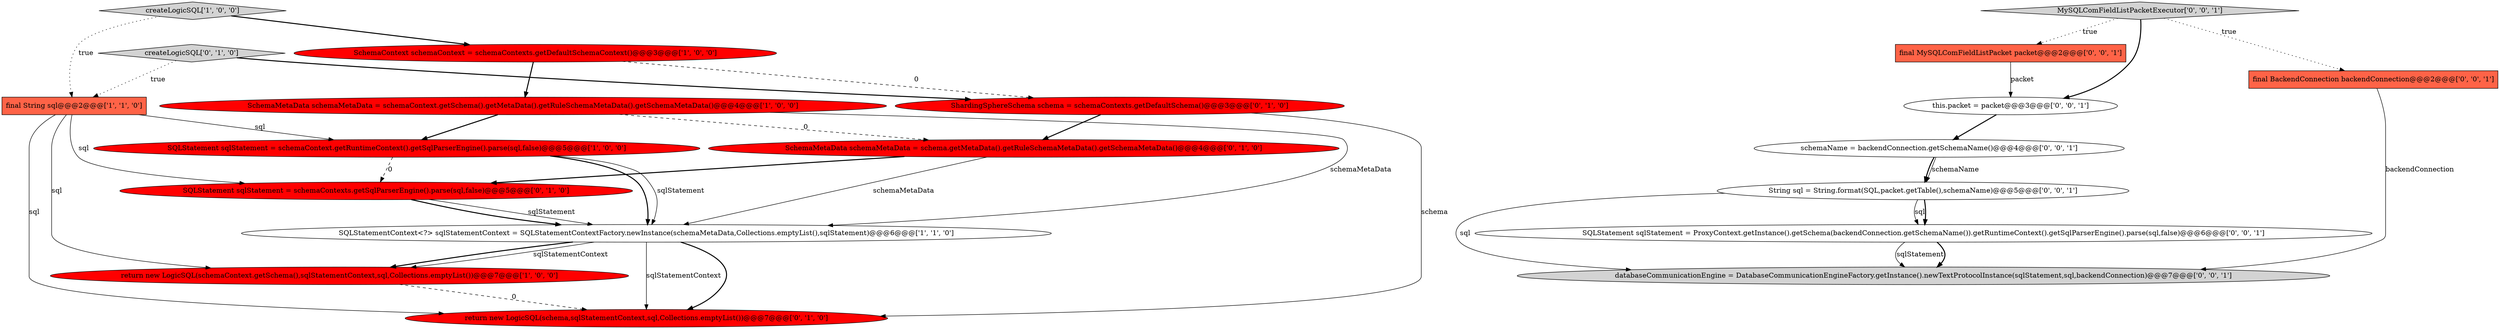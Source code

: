 digraph {
2 [style = filled, label = "SchemaMetaData schemaMetaData = schemaContext.getSchema().getMetaData().getRuleSchemaMetaData().getSchemaMetaData()@@@4@@@['1', '0', '0']", fillcolor = red, shape = ellipse image = "AAA1AAABBB1BBB"];
11 [style = filled, label = "ShardingSphereSchema schema = schemaContexts.getDefaultSchema()@@@3@@@['0', '1', '0']", fillcolor = red, shape = ellipse image = "AAA1AAABBB2BBB"];
18 [style = filled, label = "final MySQLComFieldListPacket packet@@@2@@@['0', '0', '1']", fillcolor = tomato, shape = box image = "AAA0AAABBB3BBB"];
4 [style = filled, label = "SchemaContext schemaContext = schemaContexts.getDefaultSchemaContext()@@@3@@@['1', '0', '0']", fillcolor = red, shape = ellipse image = "AAA1AAABBB1BBB"];
10 [style = filled, label = "createLogicSQL['0', '1', '0']", fillcolor = lightgray, shape = diamond image = "AAA0AAABBB2BBB"];
9 [style = filled, label = "SQLStatement sqlStatement = schemaContexts.getSqlParserEngine().parse(sql,false)@@@5@@@['0', '1', '0']", fillcolor = red, shape = ellipse image = "AAA1AAABBB2BBB"];
0 [style = filled, label = "final String sql@@@2@@@['1', '1', '0']", fillcolor = tomato, shape = box image = "AAA0AAABBB1BBB"];
6 [style = filled, label = "return new LogicSQL(schemaContext.getSchema(),sqlStatementContext,sql,Collections.emptyList())@@@7@@@['1', '0', '0']", fillcolor = red, shape = ellipse image = "AAA1AAABBB1BBB"];
8 [style = filled, label = "SchemaMetaData schemaMetaData = schema.getMetaData().getRuleSchemaMetaData().getSchemaMetaData()@@@4@@@['0', '1', '0']", fillcolor = red, shape = ellipse image = "AAA1AAABBB2BBB"];
14 [style = filled, label = "databaseCommunicationEngine = DatabaseCommunicationEngineFactory.getInstance().newTextProtocolInstance(sqlStatement,sql,backendConnection)@@@7@@@['0', '0', '1']", fillcolor = lightgray, shape = ellipse image = "AAA0AAABBB3BBB"];
16 [style = filled, label = "MySQLComFieldListPacketExecutor['0', '0', '1']", fillcolor = lightgray, shape = diamond image = "AAA0AAABBB3BBB"];
17 [style = filled, label = "this.packet = packet@@@3@@@['0', '0', '1']", fillcolor = white, shape = ellipse image = "AAA0AAABBB3BBB"];
3 [style = filled, label = "SQLStatement sqlStatement = schemaContext.getRuntimeContext().getSqlParserEngine().parse(sql,false)@@@5@@@['1', '0', '0']", fillcolor = red, shape = ellipse image = "AAA1AAABBB1BBB"];
7 [style = filled, label = "return new LogicSQL(schema,sqlStatementContext,sql,Collections.emptyList())@@@7@@@['0', '1', '0']", fillcolor = red, shape = ellipse image = "AAA1AAABBB2BBB"];
19 [style = filled, label = "SQLStatement sqlStatement = ProxyContext.getInstance().getSchema(backendConnection.getSchemaName()).getRuntimeContext().getSqlParserEngine().parse(sql,false)@@@6@@@['0', '0', '1']", fillcolor = white, shape = ellipse image = "AAA0AAABBB3BBB"];
13 [style = filled, label = "schemaName = backendConnection.getSchemaName()@@@4@@@['0', '0', '1']", fillcolor = white, shape = ellipse image = "AAA0AAABBB3BBB"];
15 [style = filled, label = "final BackendConnection backendConnection@@@2@@@['0', '0', '1']", fillcolor = tomato, shape = box image = "AAA0AAABBB3BBB"];
12 [style = filled, label = "String sql = String.format(SQL,packet.getTable(),schemaName)@@@5@@@['0', '0', '1']", fillcolor = white, shape = ellipse image = "AAA0AAABBB3BBB"];
5 [style = filled, label = "SQLStatementContext<?> sqlStatementContext = SQLStatementContextFactory.newInstance(schemaMetaData,Collections.emptyList(),sqlStatement)@@@6@@@['1', '1', '0']", fillcolor = white, shape = ellipse image = "AAA0AAABBB1BBB"];
1 [style = filled, label = "createLogicSQL['1', '0', '0']", fillcolor = lightgray, shape = diamond image = "AAA0AAABBB1BBB"];
15->14 [style = solid, label="backendConnection"];
1->4 [style = bold, label=""];
6->7 [style = dashed, label="0"];
2->3 [style = bold, label=""];
16->15 [style = dotted, label="true"];
18->17 [style = solid, label="packet"];
19->14 [style = solid, label="sqlStatement"];
0->7 [style = solid, label="sql"];
4->2 [style = bold, label=""];
16->17 [style = bold, label=""];
12->14 [style = solid, label="sql"];
12->19 [style = solid, label="sql"];
2->8 [style = dashed, label="0"];
11->7 [style = solid, label="schema"];
3->5 [style = bold, label=""];
13->12 [style = bold, label=""];
19->14 [style = bold, label=""];
5->6 [style = bold, label=""];
3->9 [style = dashed, label="0"];
8->9 [style = bold, label=""];
9->5 [style = solid, label="sqlStatement"];
9->5 [style = bold, label=""];
5->7 [style = solid, label="sqlStatementContext"];
11->8 [style = bold, label=""];
5->7 [style = bold, label=""];
10->0 [style = dotted, label="true"];
17->13 [style = bold, label=""];
1->0 [style = dotted, label="true"];
2->5 [style = solid, label="schemaMetaData"];
4->11 [style = dashed, label="0"];
12->19 [style = bold, label=""];
5->6 [style = solid, label="sqlStatementContext"];
13->12 [style = solid, label="schemaName"];
0->6 [style = solid, label="sql"];
0->9 [style = solid, label="sql"];
8->5 [style = solid, label="schemaMetaData"];
0->3 [style = solid, label="sql"];
3->5 [style = solid, label="sqlStatement"];
10->11 [style = bold, label=""];
16->18 [style = dotted, label="true"];
}
